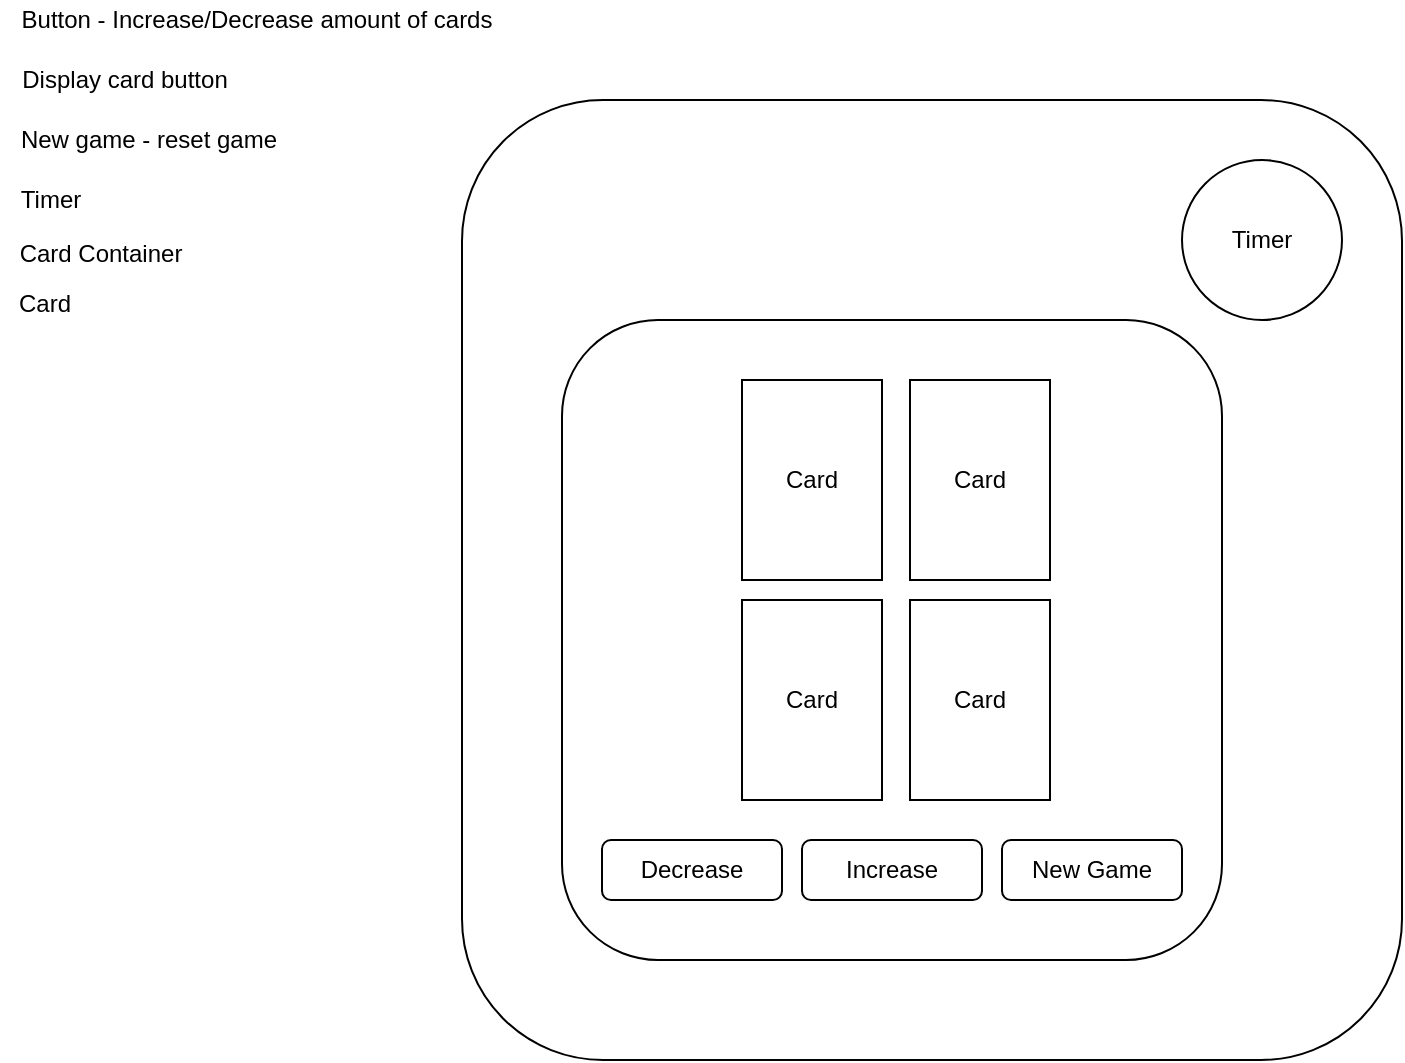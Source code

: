 <mxfile>
    <diagram id="_-ohaFQ5pF2zJmRtjz2j" name="Page-1">
        <mxGraphModel dx="1477" dy="860" grid="1" gridSize="10" guides="1" tooltips="1" connect="1" arrows="1" fold="1" page="1" pageScale="1" pageWidth="827" pageHeight="1169" math="0" shadow="0">
            <root>
                <mxCell id="0"/>
                <mxCell id="1" parent="0"/>
                <mxCell id="OiYbpcwGxZJ6YMpOUJPK-16" value="" style="rounded=1;whiteSpace=wrap;html=1;" vertex="1" parent="1">
                    <mxGeometry x="250" y="90" width="470" height="480" as="geometry"/>
                </mxCell>
                <mxCell id="OiYbpcwGxZJ6YMpOUJPK-15" value="" style="rounded=1;whiteSpace=wrap;html=1;" vertex="1" parent="1">
                    <mxGeometry x="300" y="200" width="330" height="320" as="geometry"/>
                </mxCell>
                <mxCell id="4" value="Card" style="rounded=0;whiteSpace=wrap;html=1;" parent="1" vertex="1">
                    <mxGeometry x="390" y="230" width="70" height="100" as="geometry"/>
                </mxCell>
                <mxCell id="6" value="Increase" style="rounded=1;whiteSpace=wrap;html=1;" parent="1" vertex="1">
                    <mxGeometry x="420" y="460" width="90" height="30" as="geometry"/>
                </mxCell>
                <mxCell id="7" value="Decrease" style="rounded=1;whiteSpace=wrap;html=1;" parent="1" vertex="1">
                    <mxGeometry x="320" y="460" width="90" height="30" as="geometry"/>
                </mxCell>
                <mxCell id="8" value="Card" style="rounded=0;whiteSpace=wrap;html=1;" vertex="1" parent="1">
                    <mxGeometry x="474" y="230" width="70" height="100" as="geometry"/>
                </mxCell>
                <mxCell id="9" value="Card" style="rounded=0;whiteSpace=wrap;html=1;" vertex="1" parent="1">
                    <mxGeometry x="390" y="340" width="70" height="100" as="geometry"/>
                </mxCell>
                <mxCell id="10" value="Card" style="rounded=0;whiteSpace=wrap;html=1;" vertex="1" parent="1">
                    <mxGeometry x="474" y="340" width="70" height="100" as="geometry"/>
                </mxCell>
                <mxCell id="12" value="Timer" style="ellipse;whiteSpace=wrap;html=1;aspect=fixed;" vertex="1" parent="1">
                    <mxGeometry x="610" y="120" width="80" height="80" as="geometry"/>
                </mxCell>
                <mxCell id="14" value="New Game" style="rounded=1;whiteSpace=wrap;html=1;" vertex="1" parent="1">
                    <mxGeometry x="520" y="460" width="90" height="30" as="geometry"/>
                </mxCell>
                <mxCell id="g_td34s9uwpkPaOACNJX-14" value="Button - Increase/Decrease amount of cards&lt;br&gt;" style="text;html=1;resizable=0;autosize=1;align=center;verticalAlign=middle;points=[];fillColor=none;strokeColor=none;rounded=0;" vertex="1" parent="1">
                    <mxGeometry x="22" y="40" width="250" height="20" as="geometry"/>
                </mxCell>
                <mxCell id="g_td34s9uwpkPaOACNJX-15" value="Display card button" style="text;html=1;resizable=0;autosize=1;align=center;verticalAlign=middle;points=[];fillColor=none;strokeColor=none;rounded=0;" vertex="1" parent="1">
                    <mxGeometry x="21" y="70" width="120" height="20" as="geometry"/>
                </mxCell>
                <mxCell id="kHbE9WZzlONIYQM6FPcW-14" value="New game - reset game" style="text;html=1;resizable=0;autosize=1;align=center;verticalAlign=middle;points=[];fillColor=none;strokeColor=none;rounded=0;" vertex="1" parent="1">
                    <mxGeometry x="23" y="100" width="140" height="20" as="geometry"/>
                </mxCell>
                <mxCell id="kHbE9WZzlONIYQM6FPcW-15" value="Timer" style="text;html=1;resizable=0;autosize=1;align=center;verticalAlign=middle;points=[];fillColor=none;strokeColor=none;rounded=0;" vertex="1" parent="1">
                    <mxGeometry x="19" y="130" width="50" height="20" as="geometry"/>
                </mxCell>
                <mxCell id="kHbE9WZzlONIYQM6FPcW-16" value="Card Container" style="text;html=1;resizable=0;autosize=1;align=center;verticalAlign=middle;points=[];fillColor=none;strokeColor=none;rounded=0;" vertex="1" parent="1">
                    <mxGeometry x="19" y="157" width="100" height="20" as="geometry"/>
                </mxCell>
                <mxCell id="kHbE9WZzlONIYQM6FPcW-17" value="Card" style="text;html=1;resizable=0;autosize=1;align=center;verticalAlign=middle;points=[];fillColor=none;strokeColor=none;rounded=0;" vertex="1" parent="1">
                    <mxGeometry x="21" y="182" width="40" height="20" as="geometry"/>
                </mxCell>
            </root>
        </mxGraphModel>
    </diagram>
</mxfile>